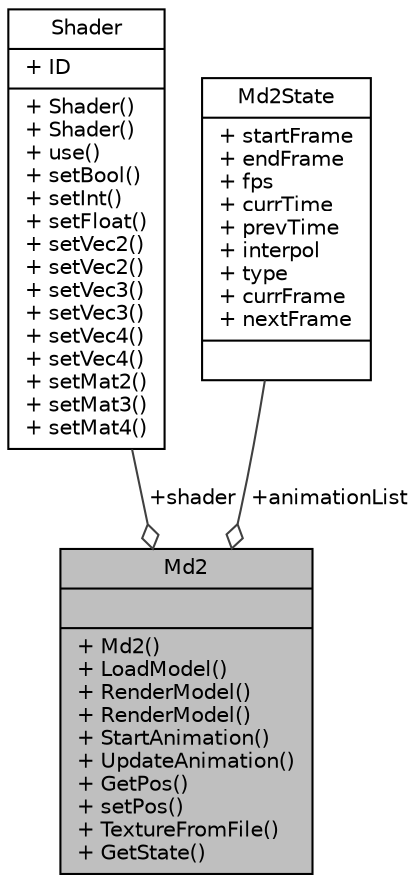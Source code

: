 digraph "Md2"
{
 // LATEX_PDF_SIZE
  edge [fontname="Helvetica",fontsize="10",labelfontname="Helvetica",labelfontsize="10"];
  node [fontname="Helvetica",fontsize="10",shape=record];
  Node1 [label="{Md2\n||+ Md2()\l+ LoadModel()\l+ RenderModel()\l+ RenderModel()\l+ StartAnimation()\l+ UpdateAnimation()\l+ GetPos()\l+ setPos()\l+ TextureFromFile()\l+ GetState()\l}",height=0.2,width=0.4,color="black", fillcolor="grey75", style="filled", fontcolor="black",tooltip="A class responsible for loading, rendering and animating MD2 models."];
  Node2 -> Node1 [color="grey25",fontsize="10",style="solid",label=" +shader" ,arrowhead="odiamond",fontname="Helvetica"];
  Node2 [label="{Shader\n|+ ID\l|+ Shader()\l+ Shader()\l+ use()\l+ setBool()\l+ setInt()\l+ setFloat()\l+ setVec2()\l+ setVec2()\l+ setVec3()\l+ setVec3()\l+ setVec4()\l+ setVec4()\l+ setMat2()\l+ setMat3()\l+ setMat4()\l}",height=0.2,width=0.4,color="black", fillcolor="white", style="filled",URL="$class_shader.html",tooltip="A class that is responsible for shaders, allowing you to open/use shaders and set uniforms of various..."];
  Node3 -> Node1 [color="grey25",fontsize="10",style="solid",label=" +animationList" ,arrowhead="odiamond",fontname="Helvetica"];
  Node3 [label="{Md2State\n|+ startFrame\l+ endFrame\l+ fps\l+ currTime\l+ prevTime\l+ interpol\l+ type\l+ currFrame\l+ nextFrame\l|}",height=0.2,width=0.4,color="black", fillcolor="white", style="filled",URL="$struct_md2_state.html",tooltip="status animation"];
}
